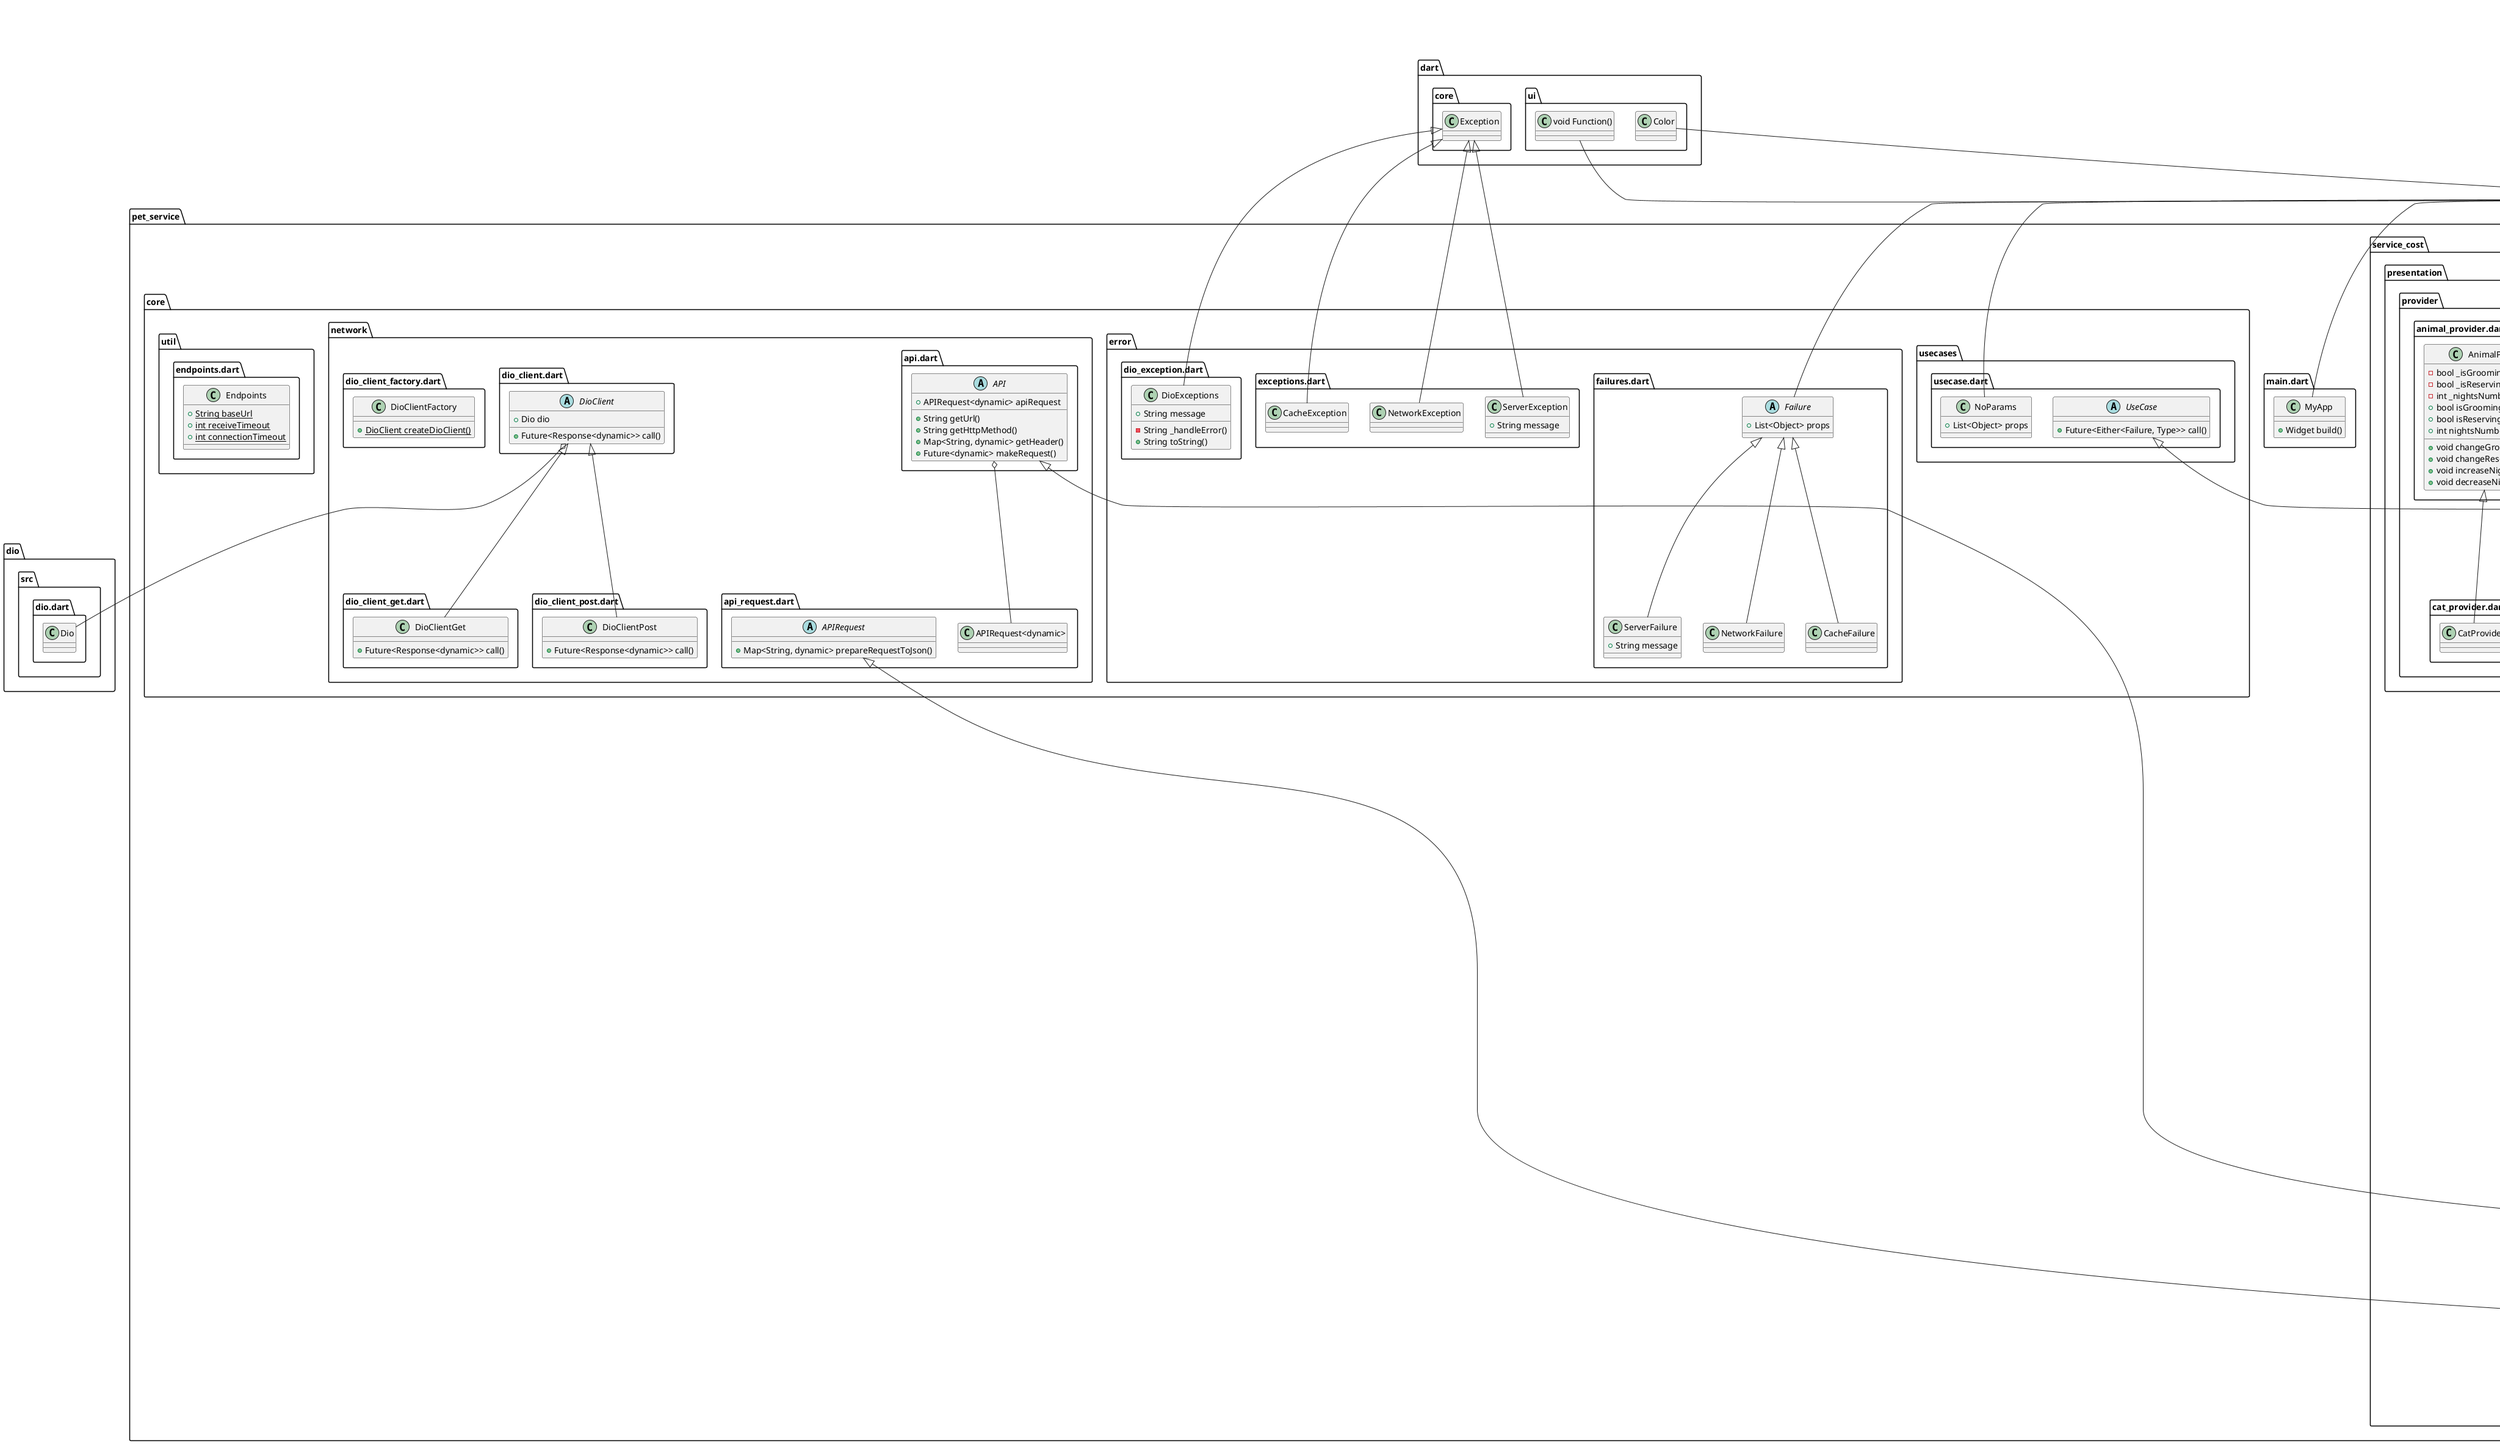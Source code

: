 @startuml
set namespaceSeparator ::

class "pet_service::core::error::dio_exception.dart::DioExceptions" {
  +String message
  -String _handleError()
  +String toString()
}

"dart::core::Exception" <|-- "pet_service::core::error::dio_exception.dart::DioExceptions"

class "pet_service::core::error::exceptions.dart::ServerException" {
  +String message
}

"dart::core::Exception" <|-- "pet_service::core::error::exceptions.dart::ServerException"

class "pet_service::core::error::exceptions.dart::NetworkException" {
}

"dart::core::Exception" <|-- "pet_service::core::error::exceptions.dart::NetworkException"

class "pet_service::core::error::exceptions.dart::CacheException" {
}

"dart::core::Exception" <|-- "pet_service::core::error::exceptions.dart::CacheException"

abstract class "pet_service::core::error::failures.dart::Failure" {
  +List<Object> props
}

"equatable::src::equatable.dart::Equatable" <|-- "pet_service::core::error::failures.dart::Failure"

class "pet_service::core::error::failures.dart::ServerFailure" {
  +String message
}

"pet_service::core::error::failures.dart::Failure" <|-- "pet_service::core::error::failures.dart::ServerFailure"

class "pet_service::core::error::failures.dart::NetworkFailure" {
}

"pet_service::core::error::failures.dart::Failure" <|-- "pet_service::core::error::failures.dart::NetworkFailure"

class "pet_service::core::error::failures.dart::CacheFailure" {
}

"pet_service::core::error::failures.dart::Failure" <|-- "pet_service::core::error::failures.dart::CacheFailure"

abstract class "pet_service::core::network::api.dart::API" {
  +APIRequest<dynamic> apiRequest
  +String getUrl()
  +String getHttpMethod()
  +Map<String, dynamic> getHeader()
  +Future<dynamic> makeRequest()
}

"pet_service::core::network::api.dart::API" o-- "pet_service::core::network::api_request.dart::APIRequest<dynamic>"

abstract class "pet_service::core::network::api_request.dart::APIRequest" {
  +Map<String, dynamic> prepareRequestToJson()
}

abstract class "pet_service::core::network::dio_client.dart::DioClient" {
  +Dio dio
  +Future<Response<dynamic>> call()
}

"pet_service::core::network::dio_client.dart::DioClient" o-- "dio::src::dio.dart::Dio"

class "pet_service::core::network::dio_client_factory.dart::DioClientFactory" {
  {static} +DioClient createDioClient()
}

class "pet_service::core::network::dio_client_get.dart::DioClientGet" {
  +Future<Response<dynamic>> call()
}

"pet_service::core::network::dio_client.dart::DioClient" <|-- "pet_service::core::network::dio_client_get.dart::DioClientGet"

class "pet_service::core::network::dio_client_post.dart::DioClientPost" {
  +Future<Response<dynamic>> call()
}

"pet_service::core::network::dio_client.dart::DioClient" <|-- "pet_service::core::network::dio_client_post.dart::DioClientPost"

abstract class "pet_service::core::usecases::usecase.dart::UseCase" {
  +Future<Either<Failure, Type>> call()
}

class "pet_service::core::usecases::usecase.dart::NoParams" {
  +List<Object> props
}

"equatable::src::equatable.dart::Equatable" <|-- "pet_service::core::usecases::usecase.dart::NoParams"

class "pet_service::core::util::endpoints.dart::Endpoints" {
  {static} +String baseUrl
  {static} +int receiveTimeout
  {static} +int connectionTimeout
}

class "pet_service::main.dart::MyApp" {
  +Widget build()
}

"flutter::src::widgets::framework.dart::StatelessWidget" <|-- "pet_service::main.dart::MyApp"

class "pet_service::service_cost::data::api::get_cost_api.dart::GetCostApi" {
  +String getUrl()
  +String getHttpMethod()
  +Map<String, dynamic> getHeader()
}

"pet_service::core::network::api.dart::API" <|-- "pet_service::service_cost::data::api::get_cost_api.dart::GetCostApi"

class "pet_service::service_cost::data::api::get_cost_api_request.dart::GetCostAPIRequest" {
  +Map<String, dynamic> prepareRequestToJson()
}

"pet_service::core::network::api_request.dart::APIRequest" <|-- "pet_service::service_cost::data::api::get_cost_api_request.dart::GetCostAPIRequest"

abstract class "pet_service::service_cost::data::datasources::cost_data_source.dart::CostDataSource" {
  +Future<CostModel> getCalculatedCost()
}

class "pet_service::service_cost::data::datasources::cost_data_source.dart::CostRemoteDataSourceImpl" {
  +GetCostApi costApi
  +Future<CostModel> getCalculatedCost()
}

"pet_service::service_cost::data::datasources::cost_data_source.dart::CostRemoteDataSourceImpl" o-- "pet_service::service_cost::data::api::get_cost_api.dart::GetCostApi"
"pet_service::service_cost::data::datasources::cost_data_source.dart::CostDataSource" <|-- "pet_service::service_cost::data::datasources::cost_data_source.dart::CostRemoteDataSourceImpl"

class "pet_service::service_cost::data::datasources::cost_local_data_source.dart::CostLocalDataSourceImpl" {
  +Future<CostModel> getCalculatedCost()
}

"pet_service::service_cost::data::datasources::cost_data_source.dart::CostDataSource" <|-- "pet_service::service_cost::data::datasources::cost_local_data_source.dart::CostLocalDataSourceImpl"

class "pet_service::service_cost::data::models::calculate_result_model.dart::CostModel" {
  +Map<String, dynamic> toJson()
}

"pet_service::service_cost::domain::entities::cost.dart::Cost" <|-- "pet_service::service_cost::data::models::calculate_result_model.dart::CostModel"

class "pet_service::service_cost::data::repositories::service_repository_impl.dart::ServiceRepositoryImpl" {
  +CostDataSource dataSource
  +Future<Either<Failure, Cost>> getCalculatedCost()
}

"pet_service::service_cost::data::repositories::service_repository_impl.dart::ServiceRepositoryImpl" o-- "pet_service::service_cost::data::datasources::cost_data_source.dart::CostDataSource"
"pet_service::service_cost::domain::repositories::service_repository.dart::ServiceRepository" <|-- "pet_service::service_cost::data::repositories::service_repository_impl.dart::ServiceRepositoryImpl"

class "pet_service::service_cost::domain::entities::cost.dart::Cost" {
  +int? totalPrice
  +List<Object?> props
}

"equatable::src::equatable.dart::Equatable" <|-- "pet_service::service_cost::domain::entities::cost.dart::Cost"

class "pet_service::service_cost::domain::entities::pet_service_cost.dart::PetServiceCost" {
  +bool isCatGrooming
  +int catNights
  +bool isDogGrooming
  +int dogNights
  +List<Object?> props
}

"equatable::src::equatable.dart::Equatable" <|-- "pet_service::service_cost::domain::entities::pet_service_cost.dart::PetServiceCost"

abstract class "pet_service::service_cost::domain::repositories::service_repository.dart::ServiceRepository" {
  +Future<Either<Failure, Cost>> getCalculatedCost()
}

class "pet_service::service_cost::domain::usecases::get_calculated_cost.dart::GetCalculatedCostUseCase" {
  +ServiceRepository repository
  +Future<Either<Failure, Cost>> call()
}

"pet_service::service_cost::domain::usecases::get_calculated_cost.dart::GetCalculatedCostUseCase" o-- "pet_service::service_cost::domain::repositories::service_repository.dart::ServiceRepository"
"pet_service::core::usecases::usecase.dart::UseCase" <|-- "pet_service::service_cost::domain::usecases::get_calculated_cost.dart::GetCalculatedCostUseCase"

class "pet_service::service_cost::domain::usecases::get_calculated_cost.dart::Params" {
  +bool isCatGrooming
  +int catNights
  +bool isDogGrooming
  +int dogNights
  +List<Object> props
}

"equatable::src::equatable.dart::Equatable" <|-- "pet_service::service_cost::domain::usecases::get_calculated_cost.dart::Params"

class "pet_service::service_cost::presentation::pages::choose_services_screen.dart::ChooseServices" {
  +String text
  +Widget build()
}

"flutter_riverpod::src::consumer.dart::ConsumerWidget" <|-- "pet_service::service_cost::presentation::pages::choose_services_screen.dart::ChooseServices"

class "pet_service::service_cost::presentation::pages::choose_services_screen.dart::ServiceWidget" {
  +dynamic viewModel
  +String text
  +dynamic showTextDialog()
  +Widget build()
}

"flutter::src::widgets::framework.dart::StatelessWidget" <|-- "pet_service::service_cost::presentation::pages::choose_services_screen.dart::ServiceWidget"

class "pet_service::service_cost::presentation::pages::home_screen.dart::HomeScreen" {
  +Widget build()
}

"flutter_riverpod::src::consumer.dart::ConsumerWidget" <|-- "pet_service::service_cost::presentation::pages::home_screen.dart::HomeScreen"

class "pet_service::service_cost::presentation::provider::animal_provider.dart::AnimalProvider" {
  -bool _isGrooming
  -bool _isReservingHotel
  -int _nightsNumber
  +bool isGrooming
  +bool isReservingHotel
  +int nightsNumber
  +void changeGrooming()
  +void changeReservingHotel()
  +void increaseNights()
  +void decreaseNights()
}

"flutter::src::foundation::change_notifier.dart::ChangeNotifier" <|-- "pet_service::service_cost::presentation::provider::animal_provider.dart::AnimalProvider"

class "pet_service::service_cost::presentation::provider::cat_provider.dart::CatProvider" {
}

"pet_service::service_cost::presentation::provider::animal_provider.dart::AnimalProvider" <|-- "pet_service::service_cost::presentation::provider::cat_provider.dart::CatProvider"

class "pet_service::service_cost::presentation::provider::dog_provider.dart::DogProvider" {
}

"pet_service::service_cost::presentation::provider::animal_provider.dart::AnimalProvider" <|-- "pet_service::service_cost::presentation::provider::dog_provider.dart::DogProvider"

class "pet_service::service_cost::presentation::provider::home_provider.dart::HomeProvider" {
  +GetCalculatedCostUseCase getCalculatedCostUseCase
  -int _cost
  -bool _isLoading
  -String _errorMessage
  +int cost
  +bool isLoading
  +String errorMessage
  +Future<dynamic> calculateRequest()
  -String _mapFailureToMessage()
  +bool checkIfSthSelected()
}

"pet_service::service_cost::presentation::provider::home_provider.dart::HomeProvider" o-- "pet_service::service_cost::domain::usecases::get_calculated_cost.dart::GetCalculatedCostUseCase"
"flutter::src::foundation::change_notifier.dart::ChangeNotifier" <|-- "pet_service::service_cost::presentation::provider::home_provider.dart::HomeProvider"

class "pet_service::service_cost::presentation::widgets::animal_card.dart::AnimalCard" {
  +String text
  +String detail
  +void Function()? onTap
  +Widget build()
}

"pet_service::service_cost::presentation::widgets::animal_card.dart::AnimalCard" o-- "dart::ui::void Function()"
"flutter::src::widgets::framework.dart::StatelessWidget" <|-- "pet_service::service_cost::presentation::widgets::animal_card.dart::AnimalCard"

class "pet_service::service_cost::presentation::widgets::check_box.dart::CheckBox" {
  +String title
  +Color containerColor
  +Color containerBorderColor
  +bool isSelected
  +void Function()? onChange
  +Widget build()
}

"pet_service::service_cost::presentation::widgets::check_box.dart::CheckBox" o-- "dart::ui::Color"
"pet_service::service_cost::presentation::widgets::check_box.dart::CheckBox" o-- "flutter::src::gestures::tap.dart::void Function()"
"flutter::src::widgets::framework.dart::StatelessWidget" <|-- "pet_service::service_cost::presentation::widgets::check_box.dart::CheckBox"

class "pet_service::service_cost::presentation::widgets::choose_pet_widget.dart::ChoosePetWidget" {
  +Widget build()
  +void goToChooseServicePage()
}

"flutter_riverpod::src::consumer.dart::ConsumerWidget" <|-- "pet_service::service_cost::presentation::widgets::choose_pet_widget.dart::ChoosePetWidget"

class "pet_service::service_cost::presentation::widgets::nights_number_dialog.dart::DialogWidget" {
  +String text
  +Widget build()
}

"flutter_riverpod::src::consumer.dart::ConsumerWidget" <|-- "pet_service::service_cost::presentation::widgets::nights_number_dialog.dart::DialogWidget"

class "pet_service::service_cost::presentation::widgets::nights_number_dialog.dart::MyAlertDialog" {
  +dynamic viewModel
  +Widget build()
}

"flutter::src::widgets::framework.dart::StatelessWidget" <|-- "pet_service::service_cost::presentation::widgets::nights_number_dialog.dart::MyAlertDialog"


@enduml